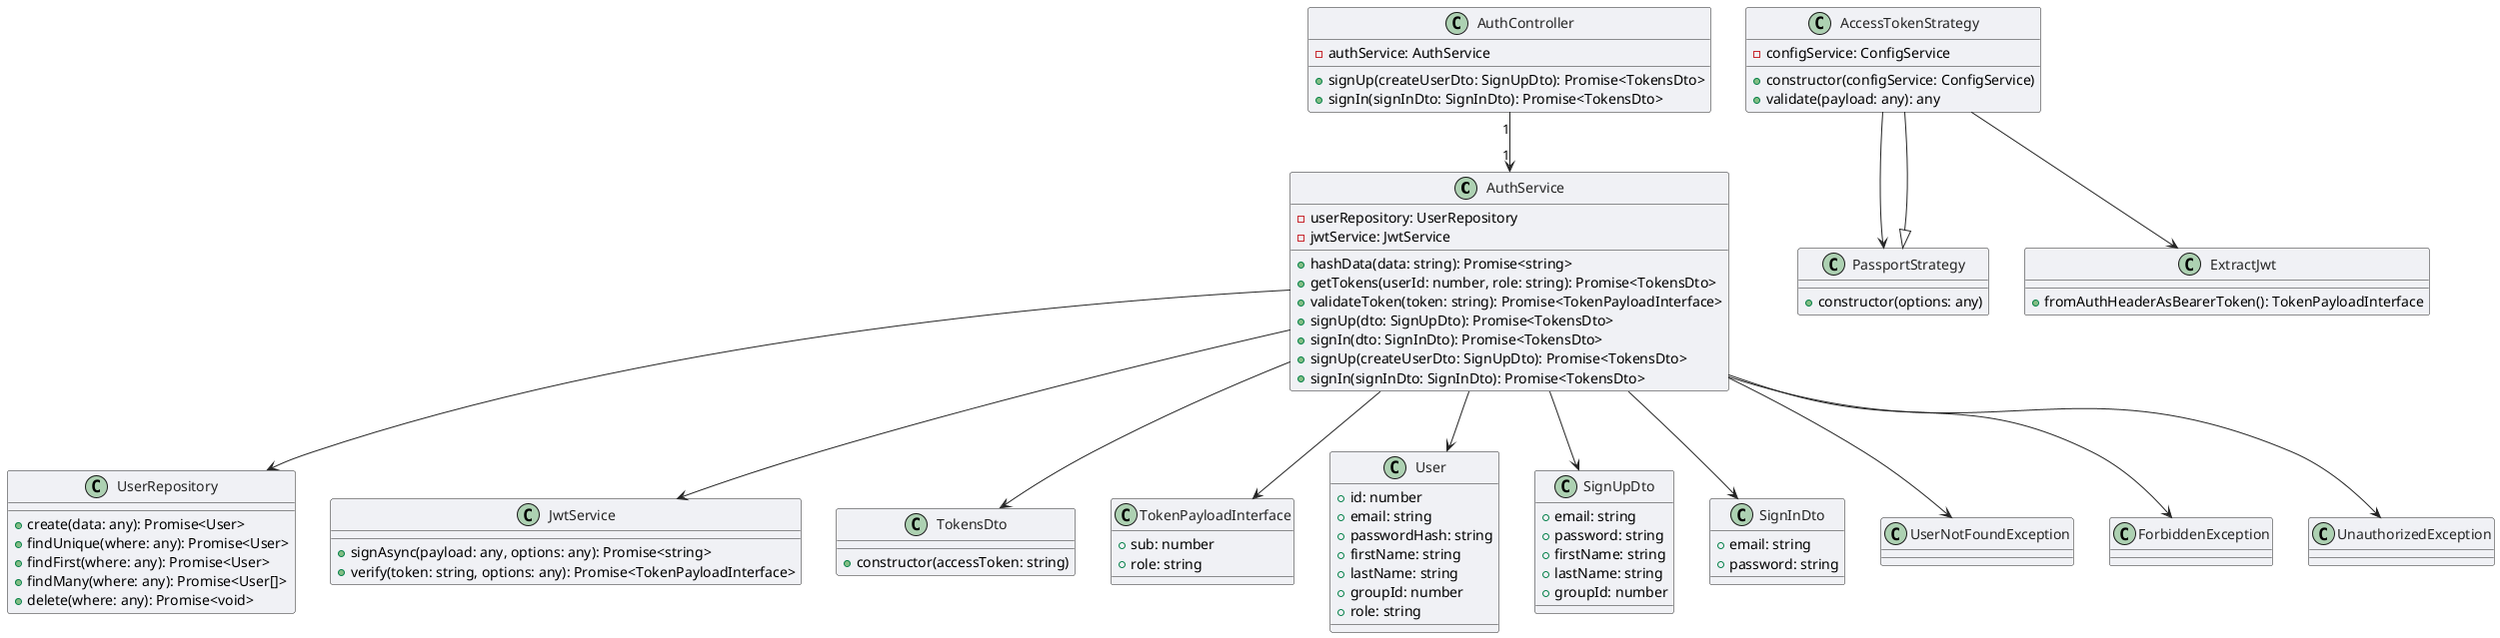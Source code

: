@startuml auth_module
skinparam ArrowColor #252525
skinparam ClassBackgroundColor #F0F1F5
skinparam ClassBorderColor #252525
skinparam ClassFontColor #252525

class AuthService {
  - userRepository: UserRepository
  - jwtService: JwtService

  + hashData(data: string): Promise<string>
  + getTokens(userId: number, role: string): Promise<TokensDto>
  + validateToken(token: string): Promise<TokenPayloadInterface>
  + signUp(dto: SignUpDto): Promise<TokensDto>
  + signIn(dto: SignInDto): Promise<TokensDto>
}

class UserRepository {
  + create(data: any): Promise<User>
  + findUnique(where: any): Promise<User>
  + findFirst(where: any): Promise<User>
  + findMany(where: any): Promise<User[]>
  + delete(where: any): Promise<void>
}

class JwtService {
  + signAsync(payload: any, options: any): Promise<string>
  + verify(token: string, options: any): Promise<TokenPayloadInterface>
}

class TokensDto {
  + constructor(accessToken: string)
}

class TokenPayloadInterface {
  + sub: number
  + role: string
}

class User {
  + id: number
  + email: string
  + passwordHash: string
  + firstName: string
  + lastName: string
  + groupId: number
  + role: string
}

class SignUpDto {
  + email: string
  + password: string
  + firstName: string
  + lastName: string
  + groupId: number
}

class SignInDto {
  + email: string
  + password: string
}

class AccessTokenStrategy extends PassportStrategy {
    - configService: ConfigService
    + constructor(configService: ConfigService)
    + validate(payload: any): any
}



class PassportStrategy {
    + constructor(options: any)
}

class ExtractJwt {
    + fromAuthHeaderAsBearerToken(): TokenPayloadInterface
}

class AuthController {
  - authService: AuthService
  + signUp(createUserDto: SignUpDto): Promise<TokensDto>
  + signIn(signInDto: SignInDto): Promise<TokensDto>
}

class AuthService {
  + signUp(createUserDto: SignUpDto): Promise<TokensDto>
  + signIn(signInDto: SignInDto): Promise<TokensDto>
}


AuthController "1" --> "1" AuthService

AccessTokenStrategy --> PassportStrategy
AccessTokenStrategy --> ExtractJwt 

AuthService --> UserRepository
AuthService --> JwtService
AuthService --> TokensDto
AuthService --> TokenPayloadInterface
AuthService --> User
AuthService --> SignUpDto
AuthService --> SignInDto
AuthService --> UserNotFoundException
AuthService --> ForbiddenException
AuthService --> UnauthorizedException

@enduml
